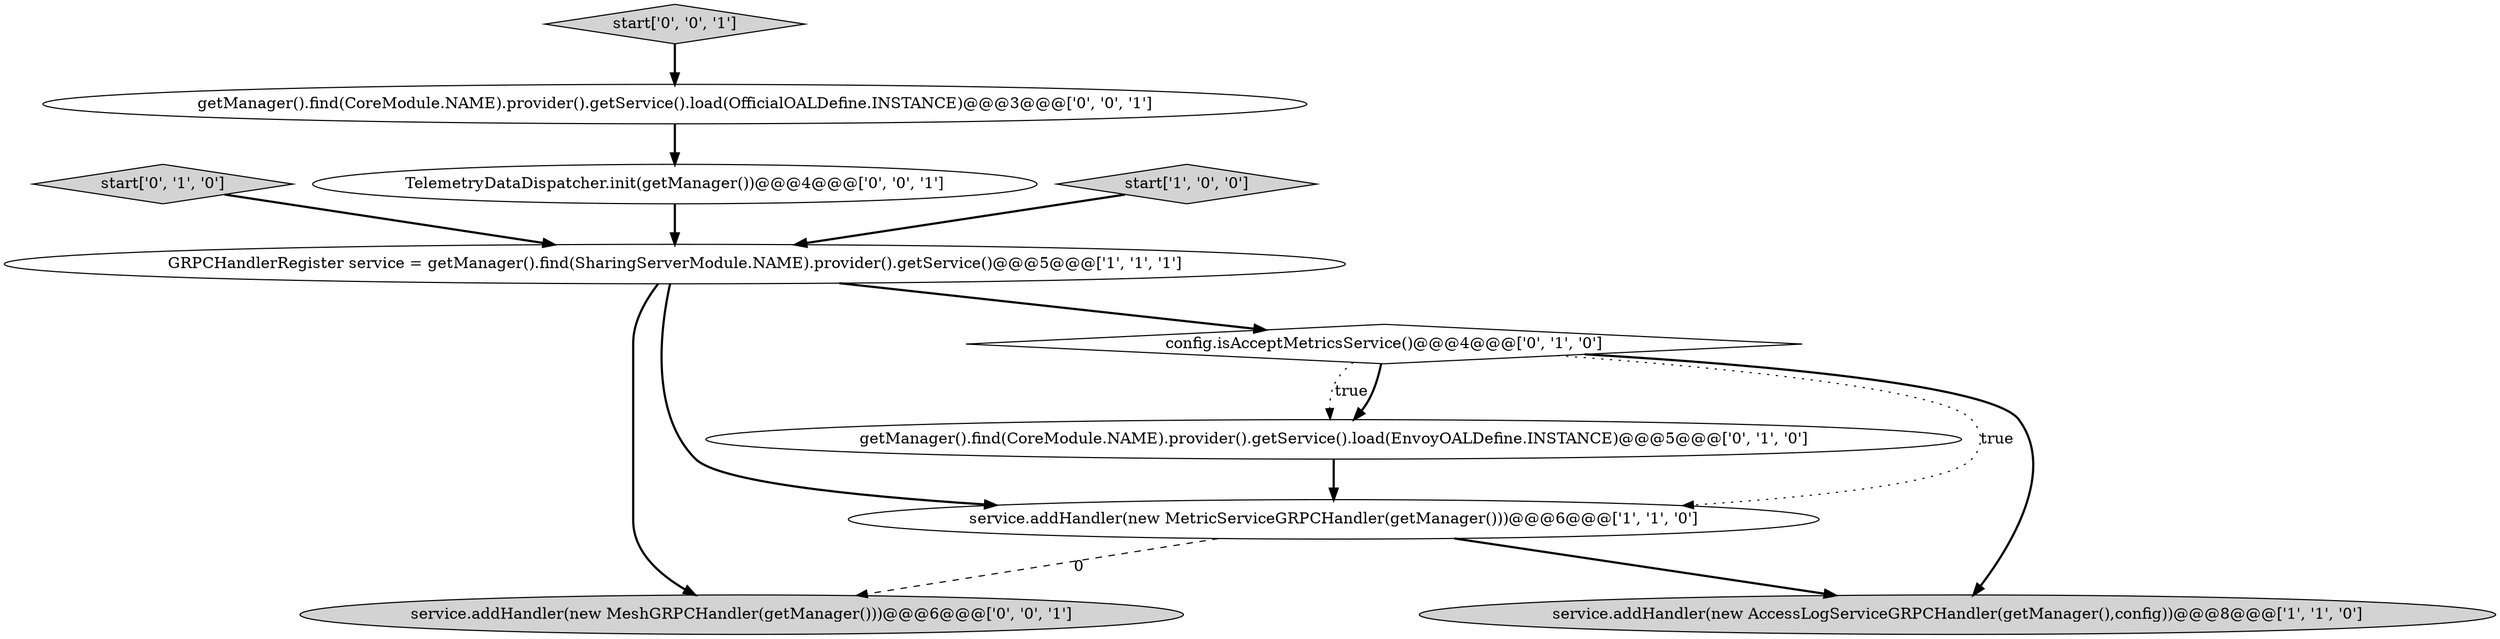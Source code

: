 digraph {
6 [style = filled, label = "getManager().find(CoreModule.NAME).provider().getService().load(EnvoyOALDefine.INSTANCE)@@@5@@@['0', '1', '0']", fillcolor = white, shape = ellipse image = "AAA1AAABBB2BBB"];
10 [style = filled, label = "service.addHandler(new MeshGRPCHandler(getManager()))@@@6@@@['0', '0', '1']", fillcolor = lightgray, shape = ellipse image = "AAA0AAABBB3BBB"];
5 [style = filled, label = "config.isAcceptMetricsService()@@@4@@@['0', '1', '0']", fillcolor = white, shape = diamond image = "AAA1AAABBB2BBB"];
4 [style = filled, label = "start['0', '1', '0']", fillcolor = lightgray, shape = diamond image = "AAA0AAABBB2BBB"];
7 [style = filled, label = "TelemetryDataDispatcher.init(getManager())@@@4@@@['0', '0', '1']", fillcolor = white, shape = ellipse image = "AAA0AAABBB3BBB"];
8 [style = filled, label = "getManager().find(CoreModule.NAME).provider().getService().load(OfficialOALDefine.INSTANCE)@@@3@@@['0', '0', '1']", fillcolor = white, shape = ellipse image = "AAA0AAABBB3BBB"];
0 [style = filled, label = "start['1', '0', '0']", fillcolor = lightgray, shape = diamond image = "AAA0AAABBB1BBB"];
1 [style = filled, label = "service.addHandler(new AccessLogServiceGRPCHandler(getManager(),config))@@@8@@@['1', '1', '0']", fillcolor = lightgray, shape = ellipse image = "AAA0AAABBB1BBB"];
2 [style = filled, label = "GRPCHandlerRegister service = getManager().find(SharingServerModule.NAME).provider().getService()@@@5@@@['1', '1', '1']", fillcolor = white, shape = ellipse image = "AAA0AAABBB1BBB"];
3 [style = filled, label = "service.addHandler(new MetricServiceGRPCHandler(getManager()))@@@6@@@['1', '1', '0']", fillcolor = white, shape = ellipse image = "AAA0AAABBB1BBB"];
9 [style = filled, label = "start['0', '0', '1']", fillcolor = lightgray, shape = diamond image = "AAA0AAABBB3BBB"];
8->7 [style = bold, label=""];
5->6 [style = dotted, label="true"];
0->2 [style = bold, label=""];
9->8 [style = bold, label=""];
2->10 [style = bold, label=""];
5->3 [style = dotted, label="true"];
7->2 [style = bold, label=""];
6->3 [style = bold, label=""];
5->6 [style = bold, label=""];
3->1 [style = bold, label=""];
4->2 [style = bold, label=""];
2->5 [style = bold, label=""];
2->3 [style = bold, label=""];
3->10 [style = dashed, label="0"];
5->1 [style = bold, label=""];
}

